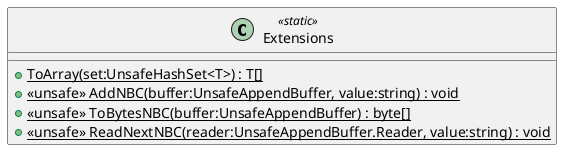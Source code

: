 @startuml
class Extensions <<static>> {
    + {static} ToArray(set:UnsafeHashSet<T>) : T[]
    + {static} <<unsafe>> AddNBC(buffer:UnsafeAppendBuffer, value:string) : void
    + {static} <<unsafe>> ToBytesNBC(buffer:UnsafeAppendBuffer) : byte[]
    + {static} <<unsafe>> ReadNextNBC(reader:UnsafeAppendBuffer.Reader, value:string) : void
}
@enduml
